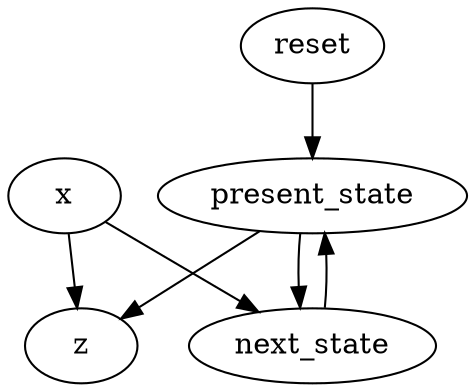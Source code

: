 strict digraph "" {
	reset -> present_state	[weight=2.0];
	x -> z	[weight=1.0];
	x -> next_state	[weight=8.0];
	present_state -> z	[weight=1.0];
	present_state -> next_state	[weight=8.0];
	next_state -> present_state	[weight=1.0];
}
